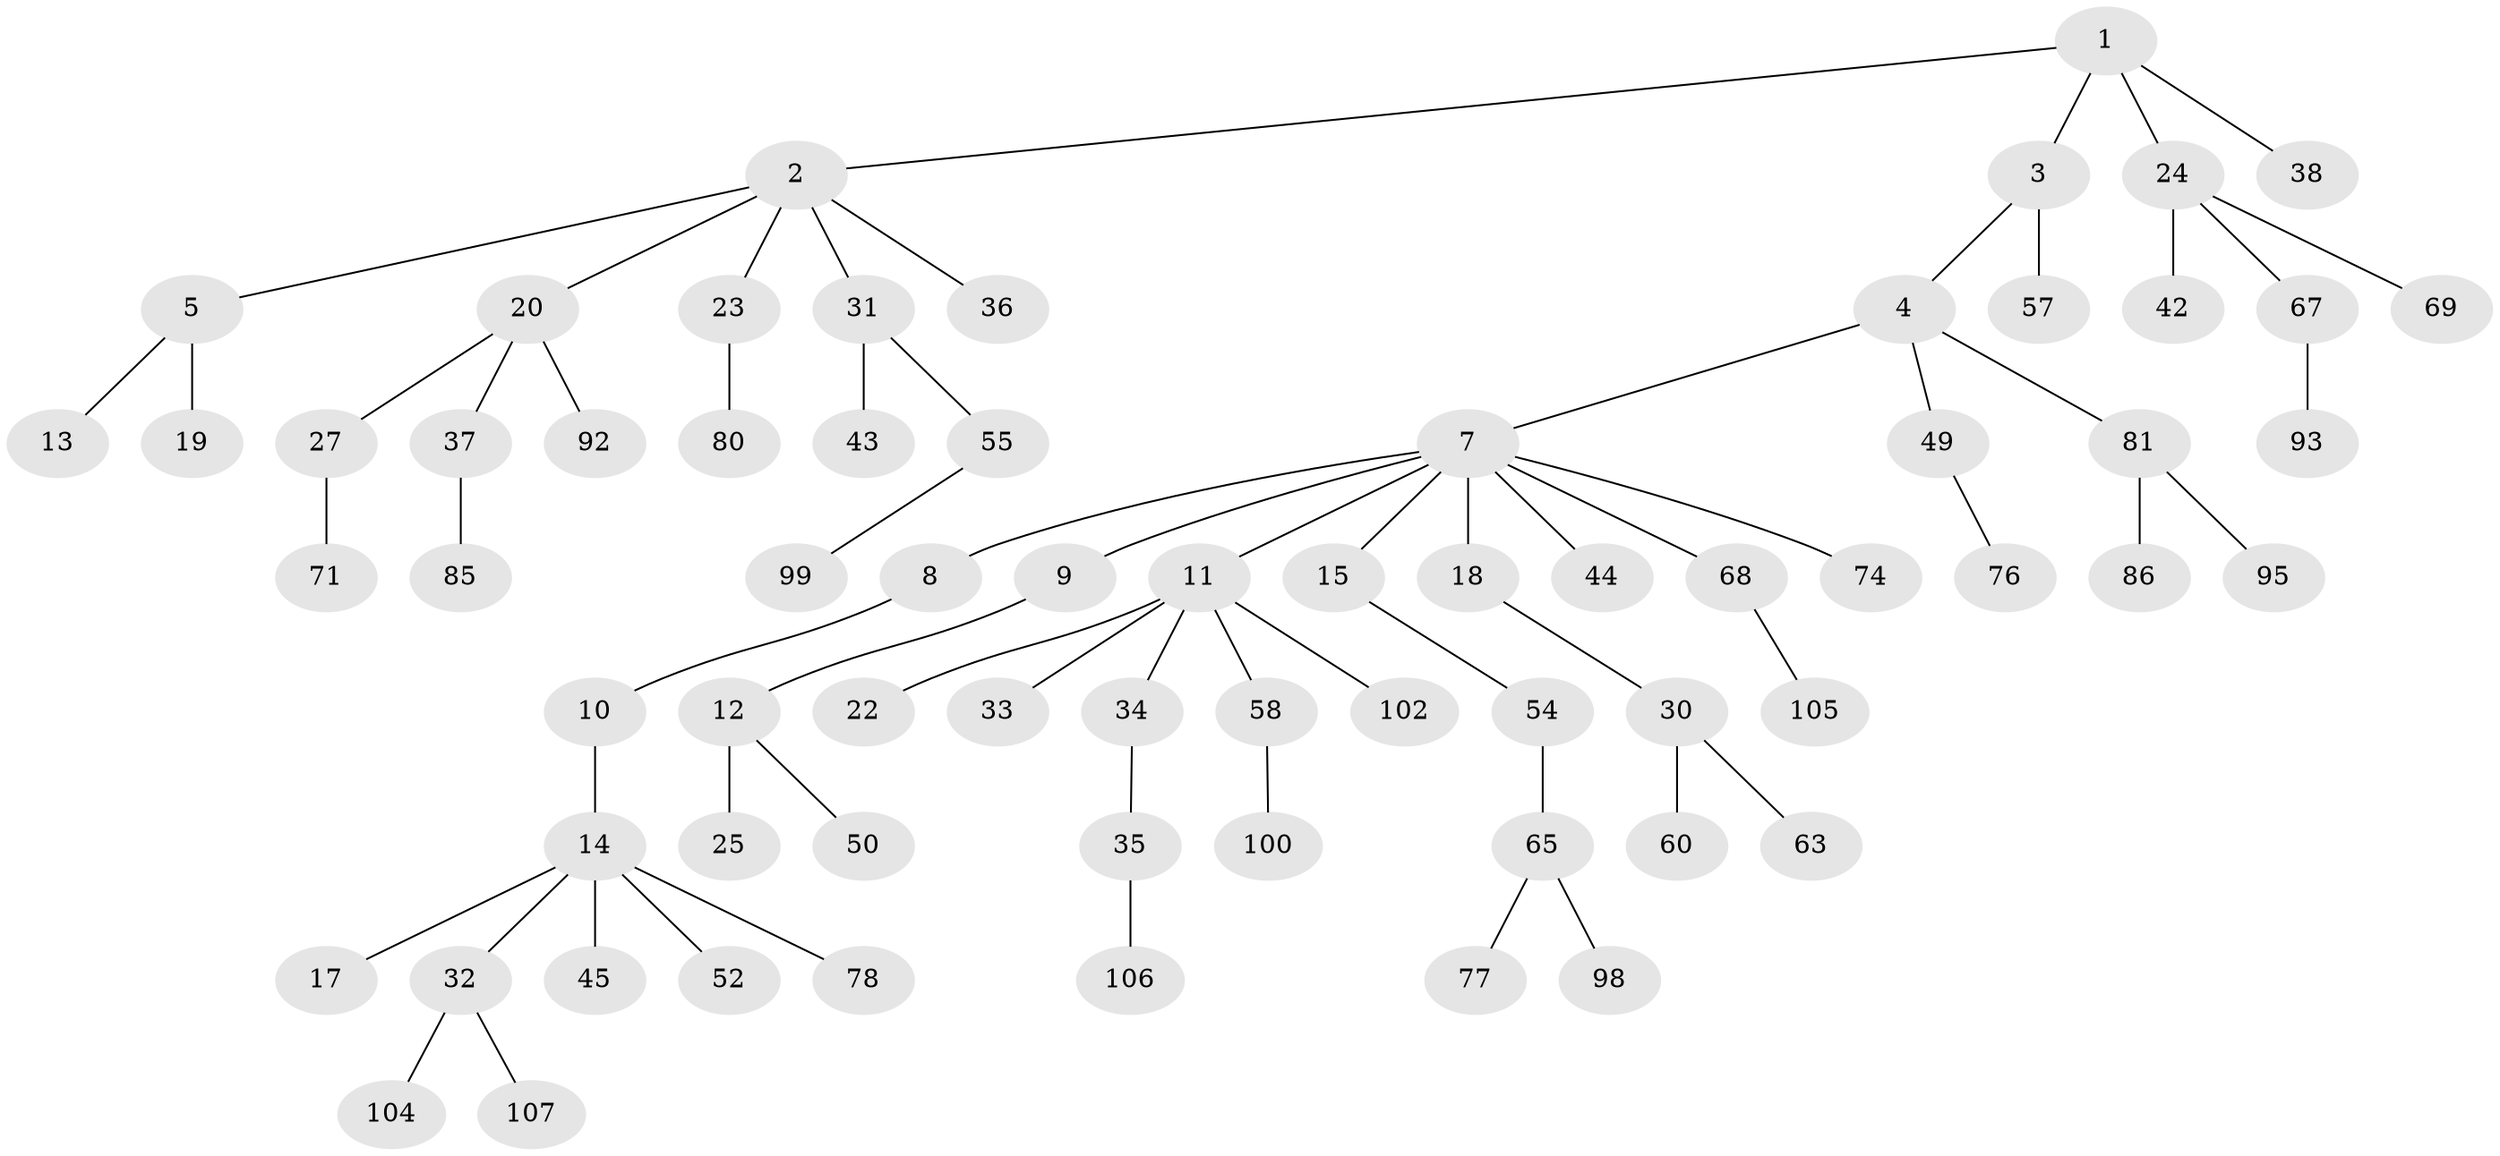 // original degree distribution, {5: 0.018691588785046728, 6: 0.009345794392523364, 3: 0.09345794392523364, 4: 0.07476635514018691, 1: 0.4766355140186916, 10: 0.009345794392523364, 2: 0.308411214953271, 7: 0.009345794392523364}
// Generated by graph-tools (version 1.1) at 2025/42/03/06/25 10:42:05]
// undirected, 69 vertices, 68 edges
graph export_dot {
graph [start="1"]
  node [color=gray90,style=filled];
  1 [super="+46"];
  2 [super="+26"];
  3 [super="+21"];
  4 [super="+75"];
  5 [super="+6"];
  7 [super="+16"];
  8;
  9;
  10 [super="+103"];
  11 [super="+64"];
  12 [super="+61"];
  13 [super="+94"];
  14 [super="+29"];
  15 [super="+28"];
  17 [super="+96"];
  18;
  19;
  20 [super="+53"];
  22 [super="+48"];
  23 [super="+41"];
  24 [super="+82"];
  25;
  27 [super="+59"];
  30 [super="+101"];
  31 [super="+40"];
  32 [super="+47"];
  33;
  34 [super="+62"];
  35 [super="+56"];
  36 [super="+73"];
  37 [super="+39"];
  38;
  42 [super="+51"];
  43;
  44 [super="+66"];
  45;
  49 [super="+97"];
  50 [super="+79"];
  52;
  54;
  55 [super="+70"];
  57;
  58 [super="+84"];
  60;
  63;
  65 [super="+72"];
  67 [super="+88"];
  68 [super="+87"];
  69;
  71 [super="+89"];
  74;
  76 [super="+91"];
  77;
  78 [super="+90"];
  80;
  81 [super="+83"];
  85;
  86;
  92;
  93;
  95;
  98;
  99;
  100;
  102;
  104;
  105;
  106;
  107;
  1 -- 2;
  1 -- 3;
  1 -- 24;
  1 -- 38;
  2 -- 5;
  2 -- 20;
  2 -- 23;
  2 -- 36;
  2 -- 31;
  3 -- 4;
  3 -- 57;
  4 -- 7;
  4 -- 49;
  4 -- 81;
  5 -- 13;
  5 -- 19;
  7 -- 8;
  7 -- 9;
  7 -- 11;
  7 -- 15;
  7 -- 18;
  7 -- 44;
  7 -- 68;
  7 -- 74;
  8 -- 10;
  9 -- 12;
  10 -- 14;
  11 -- 22;
  11 -- 33;
  11 -- 34;
  11 -- 58;
  11 -- 102;
  12 -- 25;
  12 -- 50;
  14 -- 17;
  14 -- 52;
  14 -- 32;
  14 -- 78;
  14 -- 45;
  15 -- 54;
  18 -- 30;
  20 -- 27;
  20 -- 37;
  20 -- 92;
  23 -- 80;
  24 -- 42;
  24 -- 67;
  24 -- 69;
  27 -- 71;
  30 -- 60;
  30 -- 63;
  31 -- 43;
  31 -- 55;
  32 -- 104;
  32 -- 107;
  34 -- 35;
  35 -- 106;
  37 -- 85;
  49 -- 76;
  54 -- 65;
  55 -- 99;
  58 -- 100;
  65 -- 77;
  65 -- 98;
  67 -- 93;
  68 -- 105;
  81 -- 86;
  81 -- 95;
}
